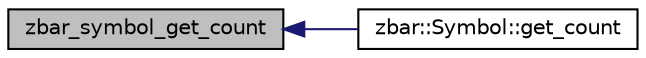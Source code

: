 digraph G
{
  edge [fontname="Helvetica",fontsize="10",labelfontname="Helvetica",labelfontsize="10"];
  node [fontname="Helvetica",fontsize="10",shape=record];
  rankdir=LR;
  Node1 [label="zbar_symbol_get_count",height=0.2,width=0.4,color="black", fillcolor="grey75", style="filled" fontcolor="black"];
  Node1 -> Node2 [dir=back,color="midnightblue",fontsize="10",style="solid"];
  Node2 [label="zbar::Symbol::get_count",height=0.2,width=0.4,color="black", fillcolor="white", style="filled",URL="$classzbar_1_1_symbol.html#a99e1930be6a4bf9de96b1b97ae198935"];
}
